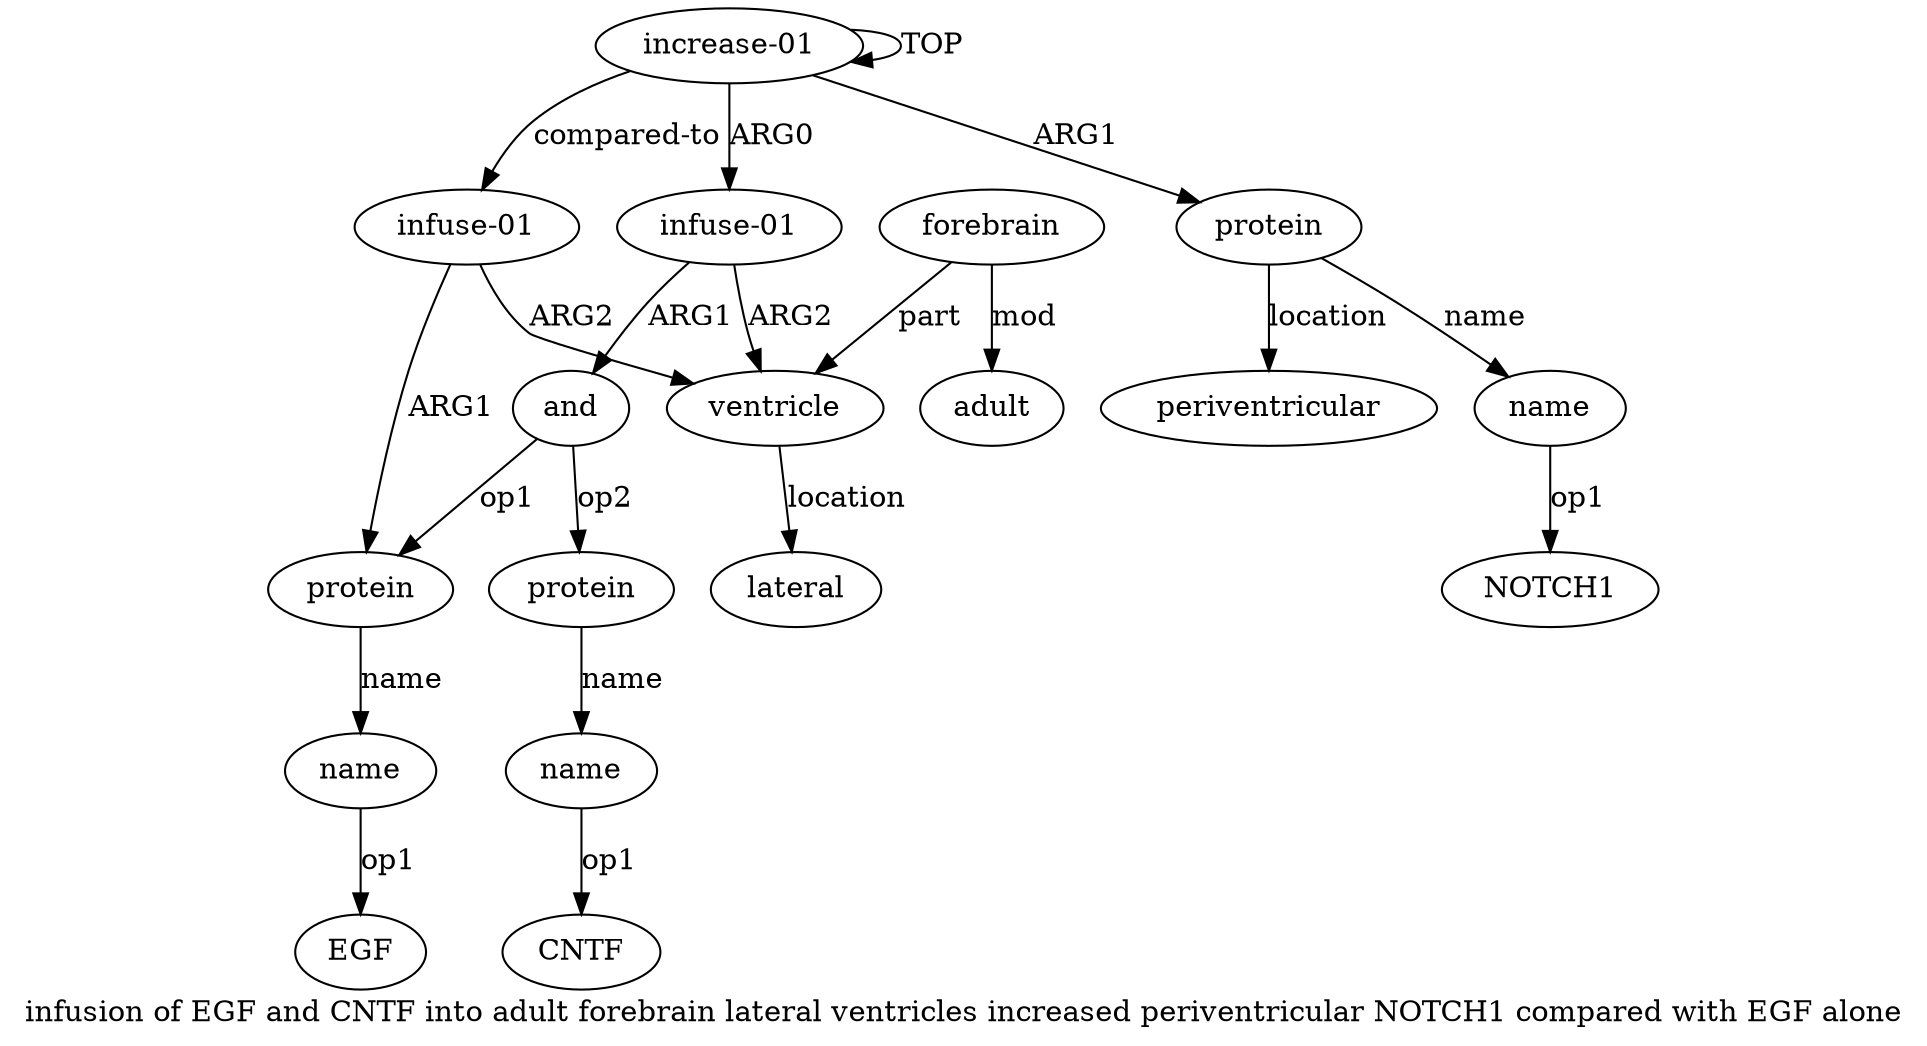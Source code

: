 digraph  {
	graph [label="infusion of EGF and CNTF into adult forebrain lateral ventricles increased periventricular NOTCH1 compared with EGF alone"];
	node [label="\N"];
	a14	 [color=black,
		gold_ind=14,
		gold_label="infuse-01",
		label="infuse-01",
		test_ind=14,
		test_label="infuse-01"];
	a3	 [color=black,
		gold_ind=3,
		gold_label=protein,
		label=protein,
		test_ind=3,
		test_label=protein];
	a14 -> a3 [key=0,
	color=black,
	gold_label=ARG1,
	label=ARG1,
	test_label=ARG1];
a7 [color=black,
	gold_ind=7,
	gold_label=ventricle,
	label=ventricle,
	test_ind=7,
	test_label=ventricle];
a14 -> a7 [key=0,
color=black,
gold_label=ARG2,
label=ARG2,
test_label=ARG2];
a11 [color=black,
gold_ind=11,
gold_label=protein,
label=protein,
test_ind=11,
test_label=protein];
a13 [color=black,
gold_ind=13,
gold_label=periventricular,
label=periventricular,
test_ind=13,
test_label=periventricular];
a11 -> a13 [key=0,
color=black,
gold_label=location,
label=location,
test_label=location];
a12 [color=black,
gold_ind=12,
gold_label=name,
label=name,
test_ind=12,
test_label=name];
a11 -> a12 [key=0,
color=black,
gold_label=name,
label=name,
test_label=name];
a10 [color=black,
gold_ind=10,
gold_label=adult,
label=adult,
test_ind=10,
test_label=adult];
"a12 NOTCH1" [color=black,
gold_ind=-1,
gold_label=NOTCH1,
label=NOTCH1,
test_ind=-1,
test_label=NOTCH1];
a12 -> "a12 NOTCH1" [key=0,
color=black,
gold_label=op1,
label=op1,
test_label=op1];
"a4 EGF" [color=black,
gold_ind=-1,
gold_label=EGF,
label=EGF,
test_ind=-1,
test_label=EGF];
"a6 CNTF" [color=black,
gold_ind=-1,
gold_label=CNTF,
label=CNTF,
test_ind=-1,
test_label=CNTF];
a1 [color=black,
gold_ind=1,
gold_label="infuse-01",
label="infuse-01",
test_ind=1,
test_label="infuse-01"];
a2 [color=black,
gold_ind=2,
gold_label=and,
label=and,
test_ind=2,
test_label=and];
a1 -> a2 [key=0,
color=black,
gold_label=ARG1,
label=ARG1,
test_label=ARG1];
a1 -> a7 [key=0,
color=black,
gold_label=ARG2,
label=ARG2,
test_label=ARG2];
a0 [color=black,
gold_ind=0,
gold_label="increase-01",
label="increase-01",
test_ind=0,
test_label="increase-01"];
a0 -> a14 [key=0,
color=black,
gold_label="compared-to",
label="compared-to",
test_label="compared-to"];
a0 -> a11 [key=0,
color=black,
gold_label=ARG1,
label=ARG1,
test_label=ARG1];
a0 -> a1 [key=0,
color=black,
gold_label=ARG0,
label=ARG0,
test_label=ARG0];
a0 -> a0 [key=0,
color=black,
gold_label=TOP,
label=TOP,
test_label=TOP];
a4 [color=black,
gold_ind=4,
gold_label=name,
label=name,
test_ind=4,
test_label=name];
a3 -> a4 [key=0,
color=black,
gold_label=name,
label=name,
test_label=name];
a2 -> a3 [key=0,
color=black,
gold_label=op1,
label=op1,
test_label=op1];
a5 [color=black,
gold_ind=5,
gold_label=protein,
label=protein,
test_ind=5,
test_label=protein];
a2 -> a5 [key=0,
color=black,
gold_label=op2,
label=op2,
test_label=op2];
a6 [color=black,
gold_ind=6,
gold_label=name,
label=name,
test_ind=6,
test_label=name];
a5 -> a6 [key=0,
color=black,
gold_label=name,
label=name,
test_label=name];
a4 -> "a4 EGF" [key=0,
color=black,
gold_label=op1,
label=op1,
test_label=op1];
a8 [color=black,
gold_ind=8,
gold_label=lateral,
label=lateral,
test_ind=8,
test_label=lateral];
a7 -> a8 [key=0,
color=black,
gold_label=location,
label=location,
test_label=location];
a6 -> "a6 CNTF" [key=0,
color=black,
gold_label=op1,
label=op1,
test_label=op1];
a9 [color=black,
gold_ind=9,
gold_label=forebrain,
label=forebrain,
test_ind=9,
test_label=forebrain];
a9 -> a10 [key=0,
color=black,
gold_label=mod,
label=mod,
test_label=mod];
a9 -> a7 [key=0,
color=black,
gold_label=part,
label=part,
test_label=part];
}
